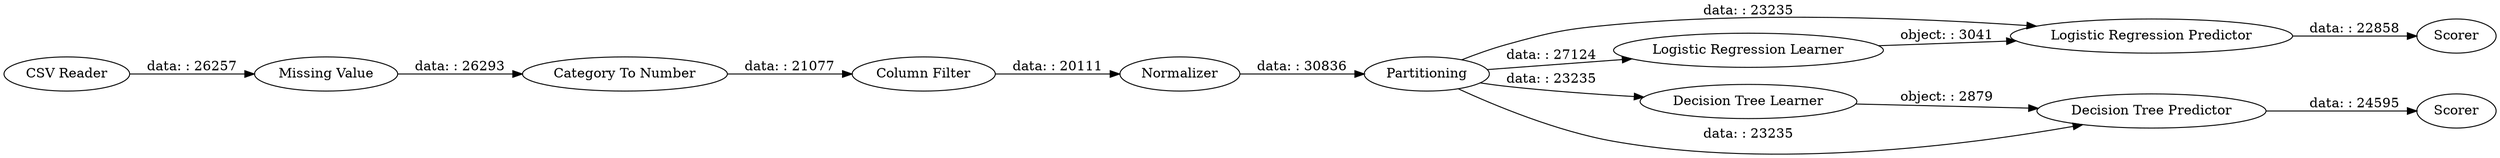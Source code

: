 digraph {
	"-8369525285606197516_8" [label="Logistic Regression Predictor"]
	"-8369525285606197516_4" [label=Normalizer]
	"-8369525285606197516_10" [label="Decision Tree Predictor"]
	"-8369525285606197516_2" [label="Missing Value"]
	"-8369525285606197516_7" [label="Category To Number"]
	"-8369525285606197516_12" [label=Scorer]
	"-8369525285606197516_5" [label=Partitioning]
	"-8369525285606197516_9" [label="Decision Tree Learner"]
	"-8369525285606197516_6" [label="Logistic Regression Learner"]
	"-8369525285606197516_3" [label="Column Filter"]
	"-8369525285606197516_1" [label="CSV Reader"]
	"-8369525285606197516_11" [label=Scorer]
	"-8369525285606197516_3" -> "-8369525285606197516_4" [label="data: : 20111"]
	"-8369525285606197516_1" -> "-8369525285606197516_2" [label="data: : 26257"]
	"-8369525285606197516_2" -> "-8369525285606197516_7" [label="data: : 26293"]
	"-8369525285606197516_10" -> "-8369525285606197516_12" [label="data: : 24595"]
	"-8369525285606197516_5" -> "-8369525285606197516_8" [label="data: : 23235"]
	"-8369525285606197516_5" -> "-8369525285606197516_10" [label="data: : 23235"]
	"-8369525285606197516_7" -> "-8369525285606197516_3" [label="data: : 21077"]
	"-8369525285606197516_6" -> "-8369525285606197516_8" [label="object: : 3041"]
	"-8369525285606197516_8" -> "-8369525285606197516_11" [label="data: : 22858"]
	"-8369525285606197516_4" -> "-8369525285606197516_5" [label="data: : 30836"]
	"-8369525285606197516_5" -> "-8369525285606197516_6" [label="data: : 27124"]
	"-8369525285606197516_9" -> "-8369525285606197516_10" [label="object: : 2879"]
	"-8369525285606197516_5" -> "-8369525285606197516_9" [label="data: : 23235"]
	rankdir=LR
}
